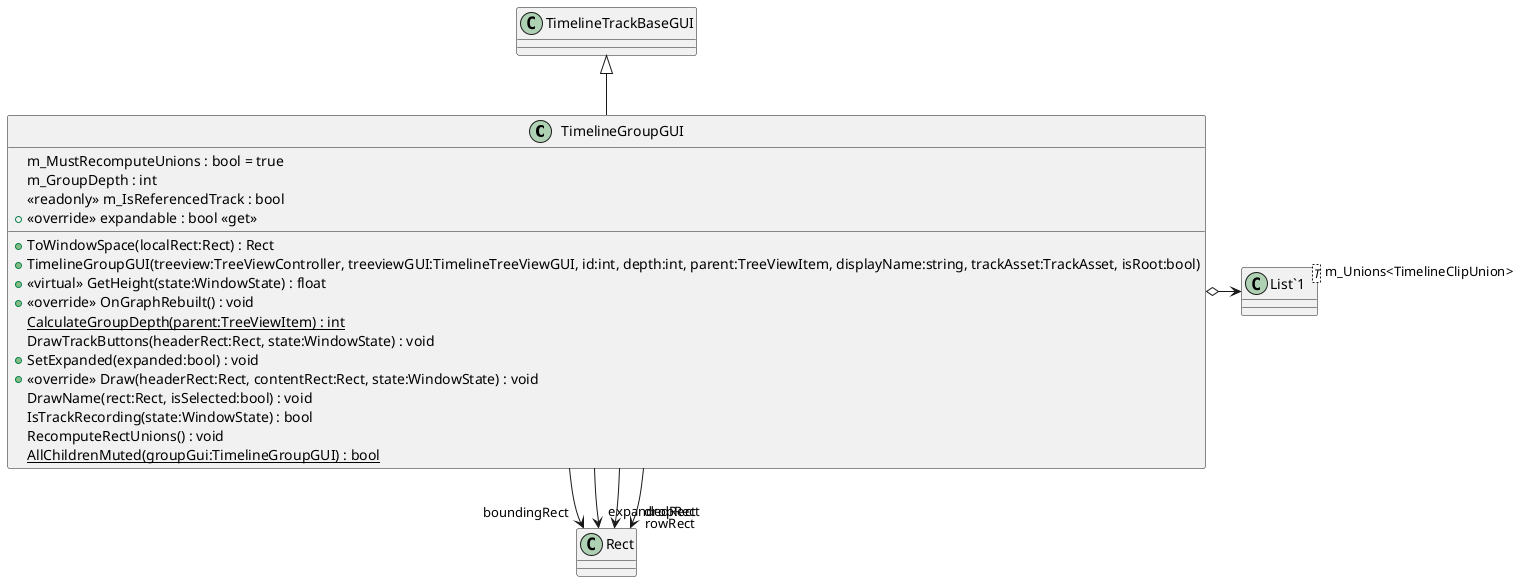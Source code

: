 @startuml
class TimelineGroupGUI {
    m_MustRecomputeUnions : bool = true
    m_GroupDepth : int
    <<readonly>> m_IsReferencedTrack : bool
    + ToWindowSpace(localRect:Rect) : Rect
    + <<override>> expandable : bool <<get>>
    + TimelineGroupGUI(treeview:TreeViewController, treeviewGUI:TimelineTreeViewGUI, id:int, depth:int, parent:TreeViewItem, displayName:string, trackAsset:TrackAsset, isRoot:bool)
    + <<virtual>> GetHeight(state:WindowState) : float
    + <<override>> OnGraphRebuilt() : void
    {static} CalculateGroupDepth(parent:TreeViewItem) : int
    DrawTrackButtons(headerRect:Rect, state:WindowState) : void
    + SetExpanded(expanded:bool) : void
    + <<override>> Draw(headerRect:Rect, contentRect:Rect, state:WindowState) : void
    DrawName(rect:Rect, isSelected:bool) : void
    IsTrackRecording(state:WindowState) : bool
    RecomputeRectUnions() : void
    {static} AllChildrenMuted(groupGui:TimelineGroupGUI) : bool
}
class "List`1"<T> {
}
TimelineTrackBaseGUI <|-- TimelineGroupGUI
TimelineGroupGUI o-> "m_Unions<TimelineClipUnion>" "List`1"
TimelineGroupGUI --> "boundingRect" Rect
TimelineGroupGUI --> "expandedRect" Rect
TimelineGroupGUI --> "rowRect" Rect
TimelineGroupGUI --> "dropRect" Rect
@enduml
